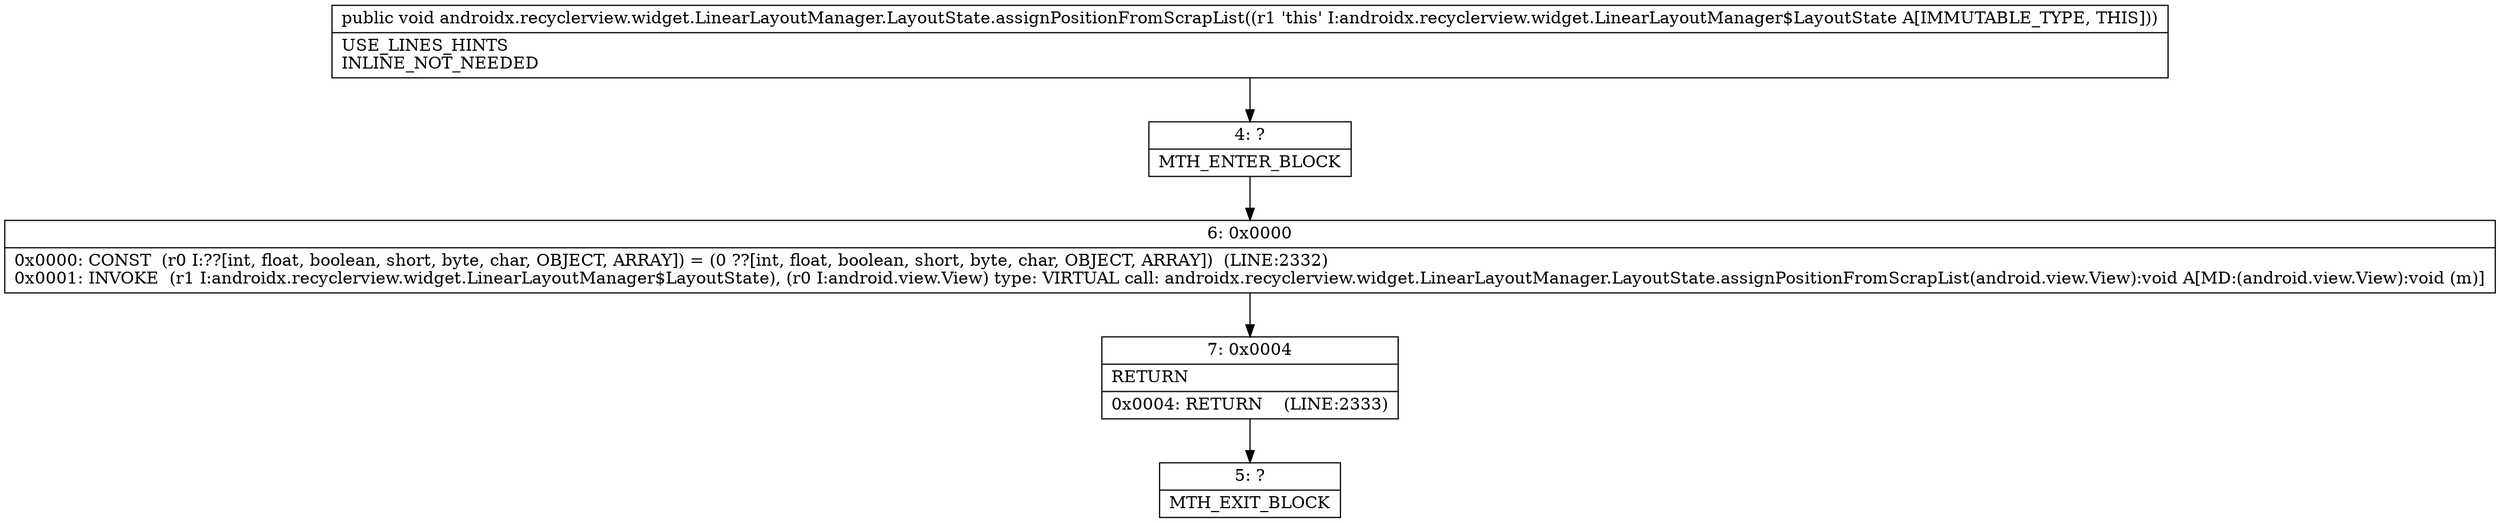 digraph "CFG forandroidx.recyclerview.widget.LinearLayoutManager.LayoutState.assignPositionFromScrapList()V" {
Node_4 [shape=record,label="{4\:\ ?|MTH_ENTER_BLOCK\l}"];
Node_6 [shape=record,label="{6\:\ 0x0000|0x0000: CONST  (r0 I:??[int, float, boolean, short, byte, char, OBJECT, ARRAY]) = (0 ??[int, float, boolean, short, byte, char, OBJECT, ARRAY])  (LINE:2332)\l0x0001: INVOKE  (r1 I:androidx.recyclerview.widget.LinearLayoutManager$LayoutState), (r0 I:android.view.View) type: VIRTUAL call: androidx.recyclerview.widget.LinearLayoutManager.LayoutState.assignPositionFromScrapList(android.view.View):void A[MD:(android.view.View):void (m)]\l}"];
Node_7 [shape=record,label="{7\:\ 0x0004|RETURN\l|0x0004: RETURN    (LINE:2333)\l}"];
Node_5 [shape=record,label="{5\:\ ?|MTH_EXIT_BLOCK\l}"];
MethodNode[shape=record,label="{public void androidx.recyclerview.widget.LinearLayoutManager.LayoutState.assignPositionFromScrapList((r1 'this' I:androidx.recyclerview.widget.LinearLayoutManager$LayoutState A[IMMUTABLE_TYPE, THIS]))  | USE_LINES_HINTS\lINLINE_NOT_NEEDED\l}"];
MethodNode -> Node_4;Node_4 -> Node_6;
Node_6 -> Node_7;
Node_7 -> Node_5;
}

